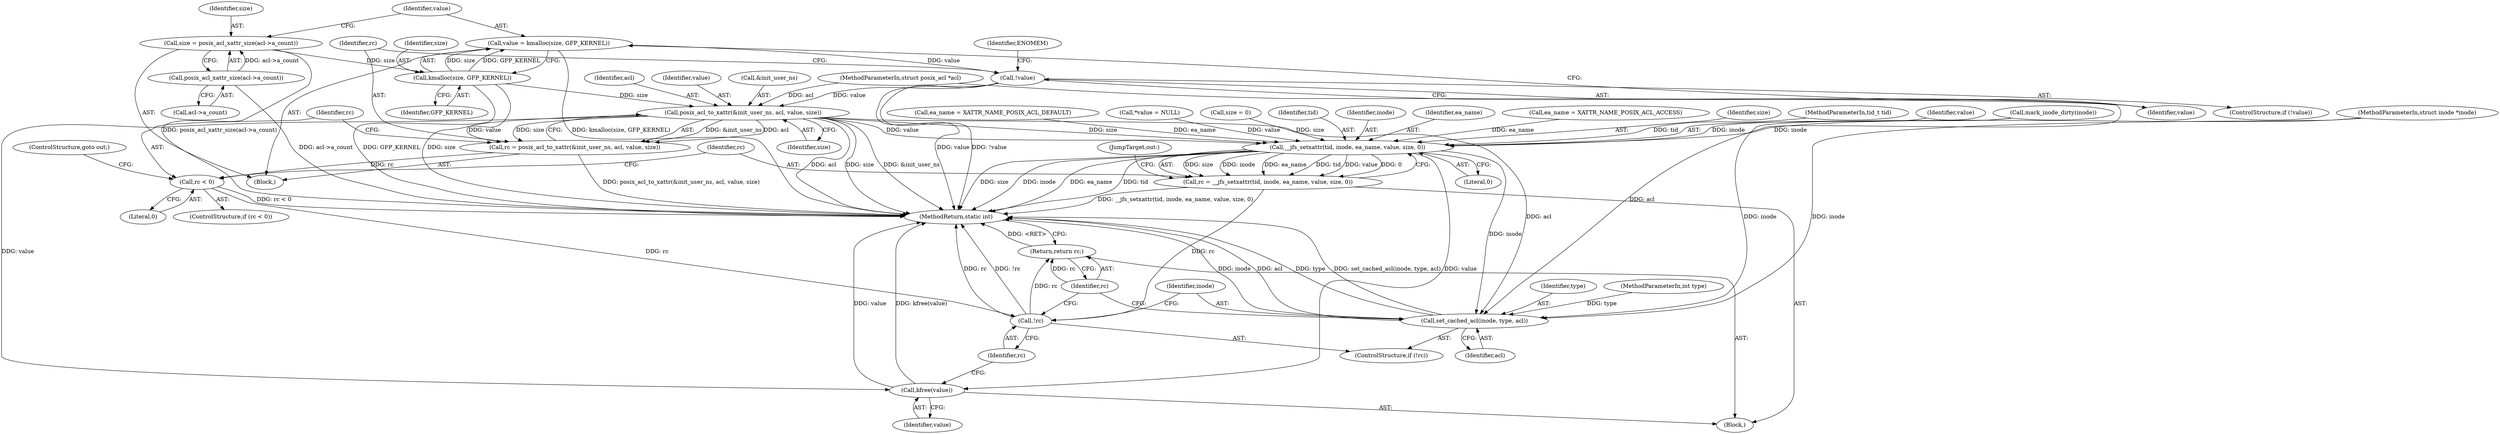 digraph "0_linux_073931017b49d9458aa351605b43a7e34598caef_8@API" {
"1000166" [label="(Call,value = kmalloc(size, GFP_KERNEL))"];
"1000168" [label="(Call,kmalloc(size, GFP_KERNEL))"];
"1000160" [label="(Call,size = posix_acl_xattr_size(acl->a_count))"];
"1000162" [label="(Call,posix_acl_xattr_size(acl->a_count))"];
"1000172" [label="(Call,!value)"];
"1000179" [label="(Call,posix_acl_to_xattr(&init_user_ns, acl, value, size))"];
"1000177" [label="(Call,rc = posix_acl_to_xattr(&init_user_ns, acl, value, size))"];
"1000186" [label="(Call,rc < 0)"];
"1000203" [label="(Call,!rc)"];
"1000209" [label="(Return,return rc;)"];
"1000192" [label="(Call,__jfs_setxattr(tid, inode, ea_name, value, size, 0))"];
"1000190" [label="(Call,rc = __jfs_setxattr(tid, inode, ea_name, value, size, 0))"];
"1000200" [label="(Call,kfree(value))"];
"1000205" [label="(Call,set_cached_acl(inode, type, acl))"];
"1000209" [label="(Return,return rc;)"];
"1000173" [label="(Identifier,value)"];
"1000204" [label="(Identifier,rc)"];
"1000190" [label="(Call,rc = __jfs_setxattr(tid, inode, ea_name, value, size, 0))"];
"1000161" [label="(Identifier,size)"];
"1000177" [label="(Call,rc = posix_acl_to_xattr(&init_user_ns, acl, value, size))"];
"1000194" [label="(Identifier,inode)"];
"1000192" [label="(Call,__jfs_setxattr(tid, inode, ea_name, value, size, 0))"];
"1000168" [label="(Call,kmalloc(size, GFP_KERNEL))"];
"1000200" [label="(Call,kfree(value))"];
"1000186" [label="(Call,rc < 0)"];
"1000184" [label="(Identifier,size)"];
"1000210" [label="(Identifier,rc)"];
"1000203" [label="(Call,!rc)"];
"1000195" [label="(Identifier,ea_name)"];
"1000166" [label="(Call,value = kmalloc(size, GFP_KERNEL))"];
"1000182" [label="(Identifier,acl)"];
"1000159" [label="(Block,)"];
"1000191" [label="(Identifier,rc)"];
"1000198" [label="(Literal,0)"];
"1000120" [label="(Call,ea_name = XATTR_NAME_POSIX_ACL_ACCESS)"];
"1000105" [label="(Block,)"];
"1000162" [label="(Call,posix_acl_xattr_size(acl->a_count))"];
"1000187" [label="(Identifier,rc)"];
"1000211" [label="(MethodReturn,static int)"];
"1000171" [label="(ControlStructure,if (!value))"];
"1000145" [label="(Call,mark_inode_dirty(inode))"];
"1000183" [label="(Identifier,value)"];
"1000197" [label="(Identifier,size)"];
"1000178" [label="(Identifier,rc)"];
"1000205" [label="(Call,set_cached_acl(inode, type, acl))"];
"1000207" [label="(Identifier,type)"];
"1000201" [label="(Identifier,value)"];
"1000189" [label="(ControlStructure,goto out;)"];
"1000176" [label="(Identifier,ENOMEM)"];
"1000170" [label="(Identifier,GFP_KERNEL)"];
"1000103" [label="(MethodParameterIn,int type)"];
"1000101" [label="(MethodParameterIn,tid_t tid)"];
"1000206" [label="(Identifier,inode)"];
"1000196" [label="(Identifier,value)"];
"1000180" [label="(Call,&init_user_ns)"];
"1000163" [label="(Call,acl->a_count)"];
"1000102" [label="(MethodParameterIn,struct inode *inode)"];
"1000149" [label="(Call,ea_name = XATTR_NAME_POSIX_ACL_DEFAULT)"];
"1000113" [label="(Call,*value = NULL)"];
"1000109" [label="(Call,size = 0)"];
"1000188" [label="(Literal,0)"];
"1000172" [label="(Call,!value)"];
"1000208" [label="(Identifier,acl)"];
"1000160" [label="(Call,size = posix_acl_xattr_size(acl->a_count))"];
"1000179" [label="(Call,posix_acl_to_xattr(&init_user_ns, acl, value, size))"];
"1000202" [label="(ControlStructure,if (!rc))"];
"1000193" [label="(Identifier,tid)"];
"1000167" [label="(Identifier,value)"];
"1000104" [label="(MethodParameterIn,struct posix_acl *acl)"];
"1000185" [label="(ControlStructure,if (rc < 0))"];
"1000199" [label="(JumpTarget,out:)"];
"1000169" [label="(Identifier,size)"];
"1000166" -> "1000159"  [label="AST: "];
"1000166" -> "1000168"  [label="CFG: "];
"1000167" -> "1000166"  [label="AST: "];
"1000168" -> "1000166"  [label="AST: "];
"1000173" -> "1000166"  [label="CFG: "];
"1000166" -> "1000211"  [label="DDG: kmalloc(size, GFP_KERNEL)"];
"1000168" -> "1000166"  [label="DDG: size"];
"1000168" -> "1000166"  [label="DDG: GFP_KERNEL"];
"1000166" -> "1000172"  [label="DDG: value"];
"1000168" -> "1000170"  [label="CFG: "];
"1000169" -> "1000168"  [label="AST: "];
"1000170" -> "1000168"  [label="AST: "];
"1000168" -> "1000211"  [label="DDG: size"];
"1000168" -> "1000211"  [label="DDG: GFP_KERNEL"];
"1000160" -> "1000168"  [label="DDG: size"];
"1000168" -> "1000179"  [label="DDG: size"];
"1000160" -> "1000159"  [label="AST: "];
"1000160" -> "1000162"  [label="CFG: "];
"1000161" -> "1000160"  [label="AST: "];
"1000162" -> "1000160"  [label="AST: "];
"1000167" -> "1000160"  [label="CFG: "];
"1000160" -> "1000211"  [label="DDG: posix_acl_xattr_size(acl->a_count)"];
"1000162" -> "1000160"  [label="DDG: acl->a_count"];
"1000162" -> "1000163"  [label="CFG: "];
"1000163" -> "1000162"  [label="AST: "];
"1000162" -> "1000211"  [label="DDG: acl->a_count"];
"1000172" -> "1000171"  [label="AST: "];
"1000172" -> "1000173"  [label="CFG: "];
"1000173" -> "1000172"  [label="AST: "];
"1000176" -> "1000172"  [label="CFG: "];
"1000178" -> "1000172"  [label="CFG: "];
"1000172" -> "1000211"  [label="DDG: !value"];
"1000172" -> "1000211"  [label="DDG: value"];
"1000172" -> "1000179"  [label="DDG: value"];
"1000179" -> "1000177"  [label="AST: "];
"1000179" -> "1000184"  [label="CFG: "];
"1000180" -> "1000179"  [label="AST: "];
"1000182" -> "1000179"  [label="AST: "];
"1000183" -> "1000179"  [label="AST: "];
"1000184" -> "1000179"  [label="AST: "];
"1000177" -> "1000179"  [label="CFG: "];
"1000179" -> "1000211"  [label="DDG: acl"];
"1000179" -> "1000211"  [label="DDG: size"];
"1000179" -> "1000211"  [label="DDG: &init_user_ns"];
"1000179" -> "1000177"  [label="DDG: &init_user_ns"];
"1000179" -> "1000177"  [label="DDG: acl"];
"1000179" -> "1000177"  [label="DDG: value"];
"1000179" -> "1000177"  [label="DDG: size"];
"1000104" -> "1000179"  [label="DDG: acl"];
"1000179" -> "1000192"  [label="DDG: value"];
"1000179" -> "1000192"  [label="DDG: size"];
"1000179" -> "1000200"  [label="DDG: value"];
"1000179" -> "1000205"  [label="DDG: acl"];
"1000177" -> "1000159"  [label="AST: "];
"1000178" -> "1000177"  [label="AST: "];
"1000187" -> "1000177"  [label="CFG: "];
"1000177" -> "1000211"  [label="DDG: posix_acl_to_xattr(&init_user_ns, acl, value, size)"];
"1000177" -> "1000186"  [label="DDG: rc"];
"1000186" -> "1000185"  [label="AST: "];
"1000186" -> "1000188"  [label="CFG: "];
"1000187" -> "1000186"  [label="AST: "];
"1000188" -> "1000186"  [label="AST: "];
"1000189" -> "1000186"  [label="CFG: "];
"1000191" -> "1000186"  [label="CFG: "];
"1000186" -> "1000211"  [label="DDG: rc < 0"];
"1000186" -> "1000203"  [label="DDG: rc"];
"1000203" -> "1000202"  [label="AST: "];
"1000203" -> "1000204"  [label="CFG: "];
"1000204" -> "1000203"  [label="AST: "];
"1000206" -> "1000203"  [label="CFG: "];
"1000210" -> "1000203"  [label="CFG: "];
"1000203" -> "1000211"  [label="DDG: rc"];
"1000203" -> "1000211"  [label="DDG: !rc"];
"1000190" -> "1000203"  [label="DDG: rc"];
"1000203" -> "1000209"  [label="DDG: rc"];
"1000209" -> "1000105"  [label="AST: "];
"1000209" -> "1000210"  [label="CFG: "];
"1000210" -> "1000209"  [label="AST: "];
"1000211" -> "1000209"  [label="CFG: "];
"1000209" -> "1000211"  [label="DDG: <RET>"];
"1000210" -> "1000209"  [label="DDG: rc"];
"1000192" -> "1000190"  [label="AST: "];
"1000192" -> "1000198"  [label="CFG: "];
"1000193" -> "1000192"  [label="AST: "];
"1000194" -> "1000192"  [label="AST: "];
"1000195" -> "1000192"  [label="AST: "];
"1000196" -> "1000192"  [label="AST: "];
"1000197" -> "1000192"  [label="AST: "];
"1000198" -> "1000192"  [label="AST: "];
"1000190" -> "1000192"  [label="CFG: "];
"1000192" -> "1000211"  [label="DDG: size"];
"1000192" -> "1000211"  [label="DDG: inode"];
"1000192" -> "1000211"  [label="DDG: ea_name"];
"1000192" -> "1000211"  [label="DDG: tid"];
"1000192" -> "1000190"  [label="DDG: size"];
"1000192" -> "1000190"  [label="DDG: inode"];
"1000192" -> "1000190"  [label="DDG: ea_name"];
"1000192" -> "1000190"  [label="DDG: tid"];
"1000192" -> "1000190"  [label="DDG: value"];
"1000192" -> "1000190"  [label="DDG: 0"];
"1000101" -> "1000192"  [label="DDG: tid"];
"1000145" -> "1000192"  [label="DDG: inode"];
"1000102" -> "1000192"  [label="DDG: inode"];
"1000120" -> "1000192"  [label="DDG: ea_name"];
"1000149" -> "1000192"  [label="DDG: ea_name"];
"1000113" -> "1000192"  [label="DDG: value"];
"1000109" -> "1000192"  [label="DDG: size"];
"1000192" -> "1000200"  [label="DDG: value"];
"1000192" -> "1000205"  [label="DDG: inode"];
"1000190" -> "1000105"  [label="AST: "];
"1000191" -> "1000190"  [label="AST: "];
"1000199" -> "1000190"  [label="CFG: "];
"1000190" -> "1000211"  [label="DDG: __jfs_setxattr(tid, inode, ea_name, value, size, 0)"];
"1000200" -> "1000105"  [label="AST: "];
"1000200" -> "1000201"  [label="CFG: "];
"1000201" -> "1000200"  [label="AST: "];
"1000204" -> "1000200"  [label="CFG: "];
"1000200" -> "1000211"  [label="DDG: kfree(value)"];
"1000200" -> "1000211"  [label="DDG: value"];
"1000205" -> "1000202"  [label="AST: "];
"1000205" -> "1000208"  [label="CFG: "];
"1000206" -> "1000205"  [label="AST: "];
"1000207" -> "1000205"  [label="AST: "];
"1000208" -> "1000205"  [label="AST: "];
"1000210" -> "1000205"  [label="CFG: "];
"1000205" -> "1000211"  [label="DDG: set_cached_acl(inode, type, acl)"];
"1000205" -> "1000211"  [label="DDG: inode"];
"1000205" -> "1000211"  [label="DDG: acl"];
"1000205" -> "1000211"  [label="DDG: type"];
"1000145" -> "1000205"  [label="DDG: inode"];
"1000102" -> "1000205"  [label="DDG: inode"];
"1000103" -> "1000205"  [label="DDG: type"];
"1000104" -> "1000205"  [label="DDG: acl"];
}
